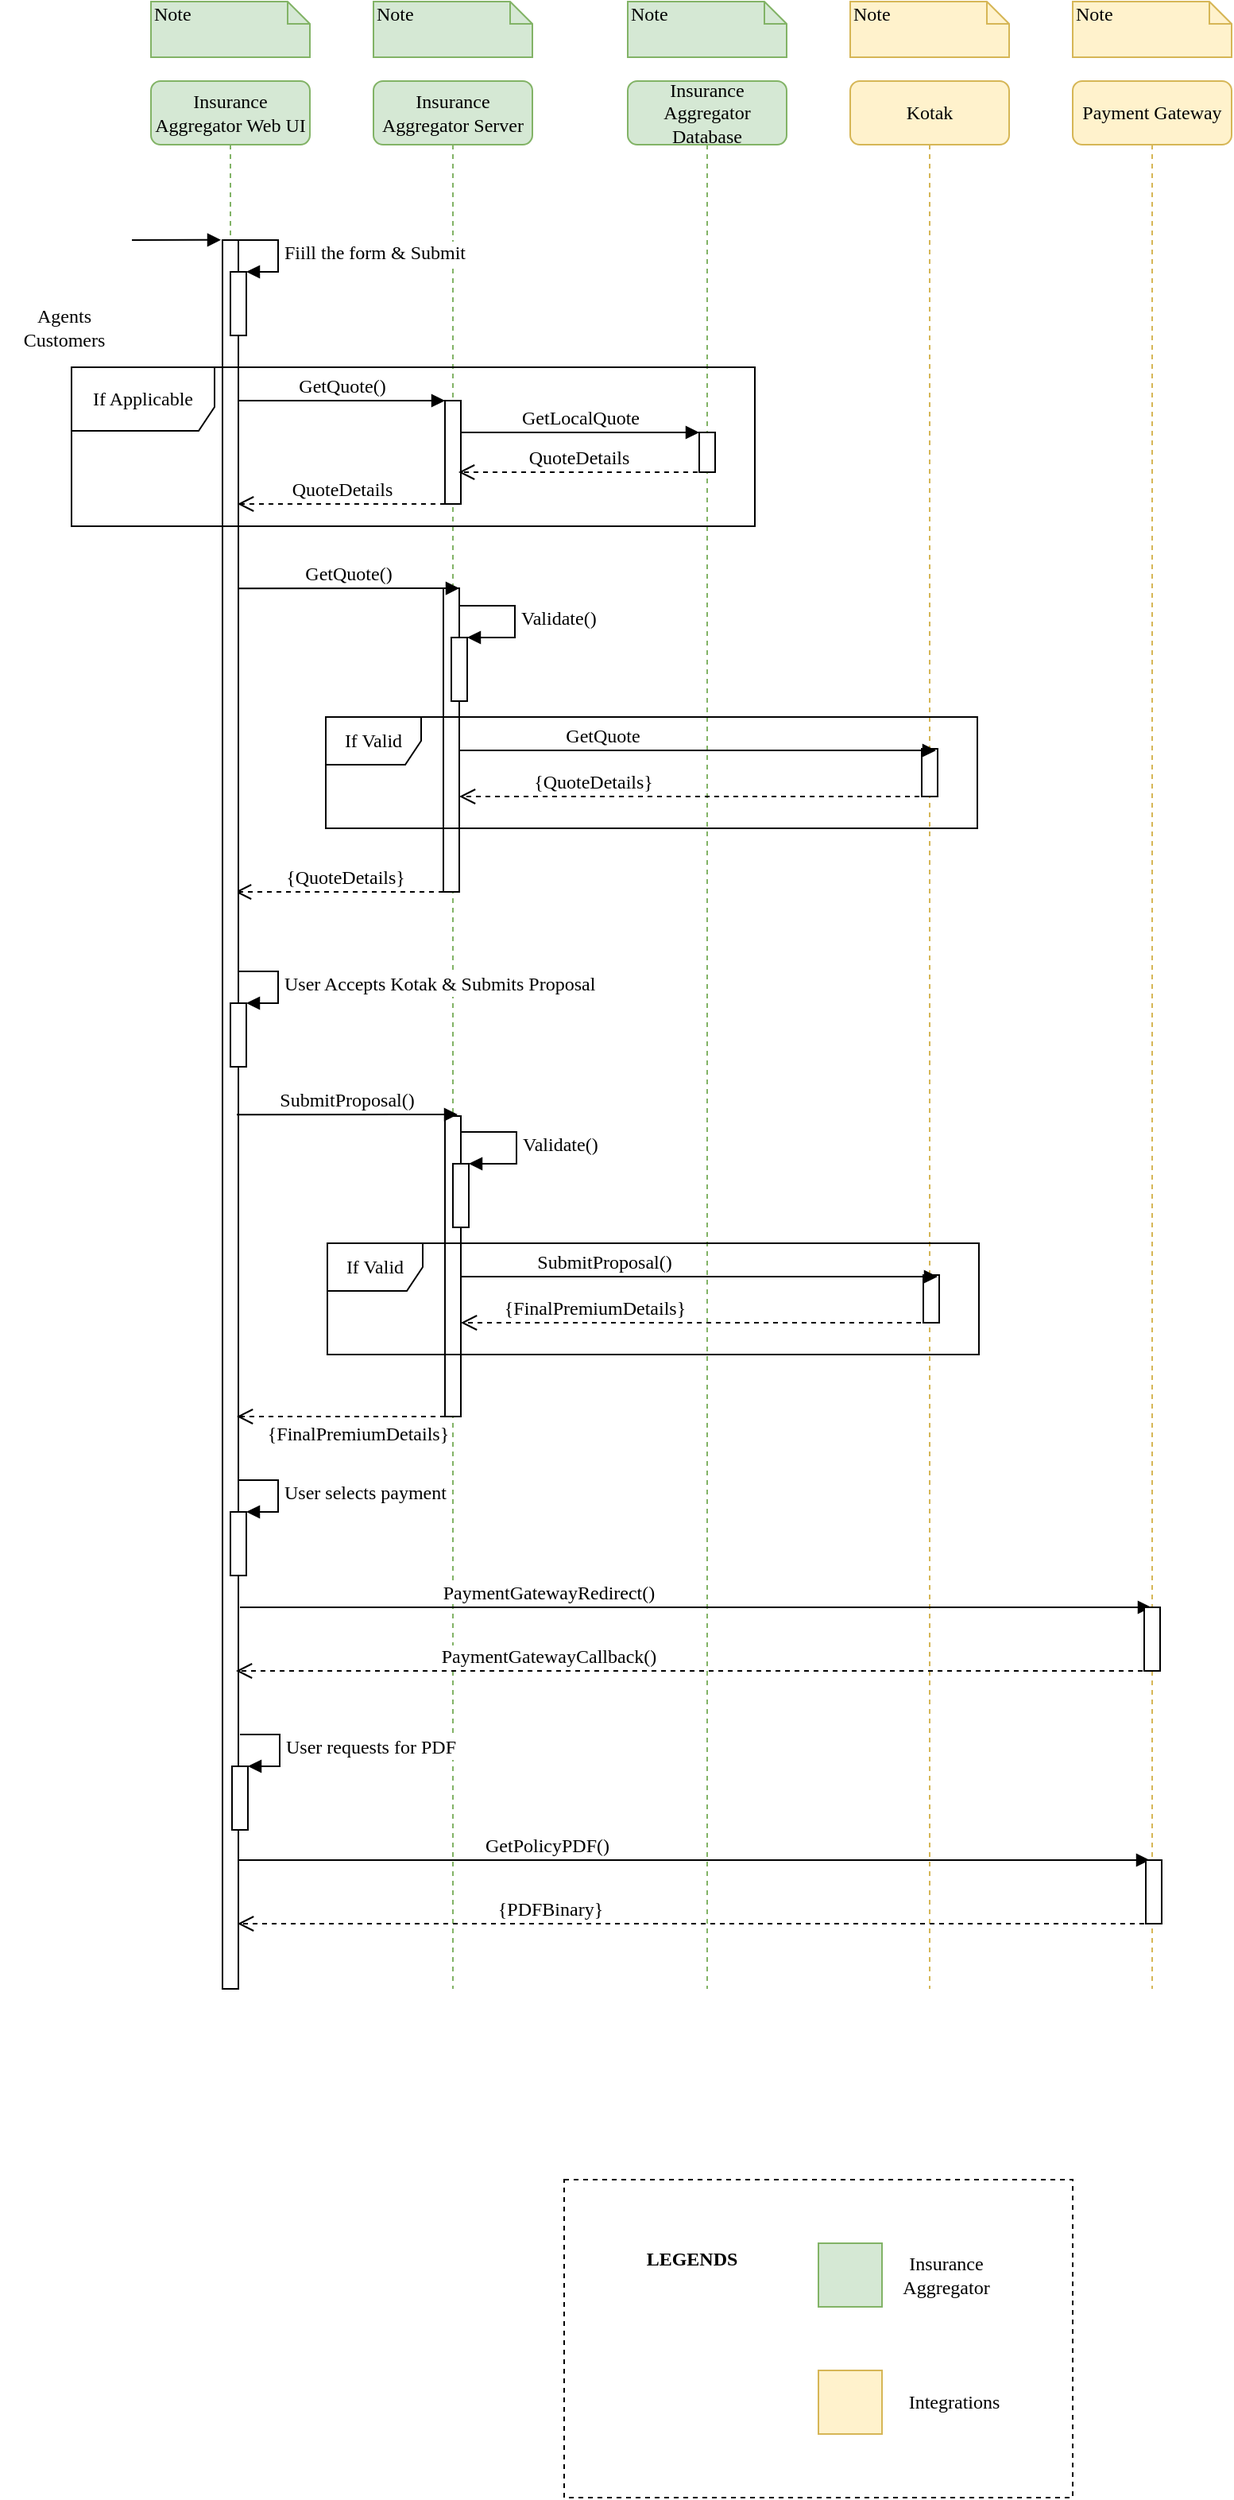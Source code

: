 <mxfile version="13.1.3" type="github">
  <diagram name="Page-1" id="13e1069c-82ec-6db2-03f1-153e76fe0fe0">
    <mxGraphModel dx="868" dy="482" grid="1" gridSize="10" guides="1" tooltips="1" connect="1" arrows="1" fold="1" page="1" pageScale="1" pageWidth="1100" pageHeight="850" background="#ffffff" math="0" shadow="0">
      <root>
        <mxCell id="0" />
        <mxCell id="1" parent="0" />
        <mxCell id="PVZVwCT5q8L5BoTcehdO-79" value="" style="rounded=0;whiteSpace=wrap;html=1;dashed=1;" vertex="1" parent="1">
          <mxGeometry x="360" y="1400" width="320" height="200" as="geometry" />
        </mxCell>
        <mxCell id="PVZVwCT5q8L5BoTcehdO-46" value="&lt;font style=&quot;font-size: 12px&quot; face=&quot;Verdana&quot;&gt;{QuoteDetails}&lt;/font&gt;" style="html=1;verticalAlign=bottom;endArrow=open;dashed=1;endSize=8;" edge="1" parent="1">
          <mxGeometry relative="1" as="geometry">
            <mxPoint x="290" y="590" as="sourcePoint" />
            <mxPoint x="153" y="590" as="targetPoint" />
          </mxGeometry>
        </mxCell>
        <mxCell id="7baba1c4bc27f4b0-2" value="Insurance Aggregator Server" style="shape=umlLifeline;perimeter=lifelinePerimeter;whiteSpace=wrap;html=1;container=1;collapsible=0;recursiveResize=0;outlineConnect=0;rounded=1;shadow=0;comic=0;labelBackgroundColor=none;strokeWidth=1;fontFamily=Verdana;fontSize=12;align=center;fillColor=#d5e8d4;strokeColor=#82b366;" parent="1" vertex="1">
          <mxGeometry x="240" y="80" width="100" height="1200" as="geometry" />
        </mxCell>
        <mxCell id="7baba1c4bc27f4b0-10" value="" style="html=1;points=[];perimeter=orthogonalPerimeter;rounded=0;shadow=0;comic=0;labelBackgroundColor=none;strokeWidth=1;fontFamily=Verdana;fontSize=12;align=center;" parent="7baba1c4bc27f4b0-2" vertex="1">
          <mxGeometry x="45" y="201" width="10" height="65" as="geometry" />
        </mxCell>
        <mxCell id="PVZVwCT5q8L5BoTcehdO-42" value="" style="html=1;points=[];perimeter=orthogonalPerimeter;rounded=0;shadow=0;comic=0;labelBackgroundColor=none;strokeWidth=1;fontFamily=Verdana;fontSize=12;align=center;" vertex="1" parent="7baba1c4bc27f4b0-2">
          <mxGeometry x="44" y="319" width="10" height="191" as="geometry" />
        </mxCell>
        <mxCell id="PVZVwCT5q8L5BoTcehdO-59" value="" style="html=1;points=[];perimeter=orthogonalPerimeter;" vertex="1" parent="7baba1c4bc27f4b0-2">
          <mxGeometry x="45" y="651" width="10" height="189" as="geometry" />
        </mxCell>
        <mxCell id="7baba1c4bc27f4b0-3" value="Insurance Aggregator Database" style="shape=umlLifeline;perimeter=lifelinePerimeter;whiteSpace=wrap;html=1;container=1;collapsible=0;recursiveResize=0;outlineConnect=0;rounded=1;shadow=0;comic=0;labelBackgroundColor=none;strokeWidth=1;fontFamily=Verdana;fontSize=12;align=center;fillColor=#d5e8d4;strokeColor=#82b366;" parent="1" vertex="1">
          <mxGeometry x="400" y="80" width="100" height="1200" as="geometry" />
        </mxCell>
        <mxCell id="7baba1c4bc27f4b0-13" value="" style="html=1;points=[];perimeter=orthogonalPerimeter;rounded=0;shadow=0;comic=0;labelBackgroundColor=none;strokeWidth=1;fontFamily=Verdana;fontSize=12;align=center;" parent="7baba1c4bc27f4b0-3" vertex="1">
          <mxGeometry x="45" y="221" width="10" height="25" as="geometry" />
        </mxCell>
        <mxCell id="7baba1c4bc27f4b0-4" value="Kotak" style="shape=umlLifeline;perimeter=lifelinePerimeter;whiteSpace=wrap;html=1;container=1;collapsible=0;recursiveResize=0;outlineConnect=0;rounded=1;shadow=0;comic=0;labelBackgroundColor=none;strokeWidth=1;fontFamily=Verdana;fontSize=12;align=center;fillColor=#fff2cc;strokeColor=#d6b656;" parent="1" vertex="1">
          <mxGeometry x="540" y="80" width="100" height="1200" as="geometry" />
        </mxCell>
        <mxCell id="PVZVwCT5q8L5BoTcehdO-47" value="" style="html=1;points=[];perimeter=orthogonalPerimeter;" vertex="1" parent="7baba1c4bc27f4b0-4">
          <mxGeometry x="45" y="420" width="10" height="30" as="geometry" />
        </mxCell>
        <mxCell id="7baba1c4bc27f4b0-5" value="Payment Gateway" style="shape=umlLifeline;perimeter=lifelinePerimeter;whiteSpace=wrap;html=1;container=1;collapsible=0;recursiveResize=0;outlineConnect=0;rounded=1;shadow=0;comic=0;labelBackgroundColor=none;strokeWidth=1;fontFamily=Verdana;fontSize=12;align=center;fillColor=#fff2cc;strokeColor=#d6b656;" parent="1" vertex="1">
          <mxGeometry x="680" y="80" width="100" height="1200" as="geometry" />
        </mxCell>
        <mxCell id="7baba1c4bc27f4b0-8" value="Insurance Aggregator Web UI" style="shape=umlLifeline;perimeter=lifelinePerimeter;whiteSpace=wrap;html=1;container=1;collapsible=0;recursiveResize=0;outlineConnect=0;rounded=1;shadow=0;comic=0;labelBackgroundColor=none;strokeWidth=1;fontFamily=Verdana;fontSize=12;align=center;fillColor=#d5e8d4;strokeColor=#82b366;" parent="1" vertex="1">
          <mxGeometry x="100" y="80" width="100" height="1200" as="geometry" />
        </mxCell>
        <mxCell id="7baba1c4bc27f4b0-9" value="" style="html=1;points=[];perimeter=orthogonalPerimeter;rounded=0;shadow=0;comic=0;labelBackgroundColor=none;strokeWidth=1;fontFamily=Verdana;fontSize=12;align=center;" parent="7baba1c4bc27f4b0-8" vertex="1">
          <mxGeometry x="45" y="100" width="10" height="1100" as="geometry" />
        </mxCell>
        <mxCell id="PVZVwCT5q8L5BoTcehdO-37" value="" style="html=1;points=[];perimeter=orthogonalPerimeter;" vertex="1" parent="7baba1c4bc27f4b0-8">
          <mxGeometry x="50" y="120" width="10" height="40" as="geometry" />
        </mxCell>
        <mxCell id="PVZVwCT5q8L5BoTcehdO-38" value="&lt;font style=&quot;font-size: 12px&quot; face=&quot;Verdana&quot;&gt;Fiill the form &amp;amp; Submit&lt;/font&gt;" style="edgeStyle=orthogonalEdgeStyle;html=1;align=left;spacingLeft=2;endArrow=block;rounded=0;entryX=1;entryY=0;" edge="1" target="PVZVwCT5q8L5BoTcehdO-37" parent="7baba1c4bc27f4b0-8">
          <mxGeometry relative="1" as="geometry">
            <mxPoint x="55" y="100" as="sourcePoint" />
            <Array as="points">
              <mxPoint x="80" y="100" />
            </Array>
          </mxGeometry>
        </mxCell>
        <mxCell id="PVZVwCT5q8L5BoTcehdO-60" value="" style="html=1;points=[];perimeter=orthogonalPerimeter;" vertex="1" parent="7baba1c4bc27f4b0-8">
          <mxGeometry x="50" y="580" width="10" height="40" as="geometry" />
        </mxCell>
        <mxCell id="PVZVwCT5q8L5BoTcehdO-61" value="&lt;font face=&quot;Verdana&quot; style=&quot;font-size: 12px&quot;&gt;User Accepts Kotak &amp;amp; Submits Proposal&lt;/font&gt;" style="edgeStyle=orthogonalEdgeStyle;html=1;align=left;spacingLeft=2;endArrow=block;rounded=0;entryX=1;entryY=0;" edge="1" target="PVZVwCT5q8L5BoTcehdO-60" parent="7baba1c4bc27f4b0-8">
          <mxGeometry relative="1" as="geometry">
            <mxPoint x="55" y="560" as="sourcePoint" />
            <Array as="points">
              <mxPoint x="80" y="560" />
            </Array>
          </mxGeometry>
        </mxCell>
        <mxCell id="PVZVwCT5q8L5BoTcehdO-62" value="" style="html=1;points=[];perimeter=orthogonalPerimeter;" vertex="1" parent="7baba1c4bc27f4b0-8">
          <mxGeometry x="50" y="900" width="10" height="40" as="geometry" />
        </mxCell>
        <mxCell id="PVZVwCT5q8L5BoTcehdO-63" value="&lt;font face=&quot;Verdana&quot; style=&quot;font-size: 12px&quot;&gt;User selects payment&lt;/font&gt;" style="edgeStyle=orthogonalEdgeStyle;html=1;align=left;spacingLeft=2;endArrow=block;rounded=0;entryX=1;entryY=0;" edge="1" target="PVZVwCT5q8L5BoTcehdO-62" parent="7baba1c4bc27f4b0-8">
          <mxGeometry relative="1" as="geometry">
            <mxPoint x="55" y="880" as="sourcePoint" />
            <Array as="points">
              <mxPoint x="80" y="880" />
            </Array>
          </mxGeometry>
        </mxCell>
        <mxCell id="PVZVwCT5q8L5BoTcehdO-66" value="" style="shape=image;html=1;verticalAlign=top;verticalLabelPosition=bottom;labelBackgroundColor=#ffffff;imageAspect=0;aspect=fixed;image=https://cdn2.iconfinder.com/data/icons/pinpoint-action/48/redirect-128.png" vertex="1" parent="7baba1c4bc27f4b0-8">
          <mxGeometry x="35" y="946" width="30" height="30" as="geometry" />
        </mxCell>
        <mxCell id="7baba1c4bc27f4b0-11" value="GetQuote()" style="html=1;verticalAlign=bottom;endArrow=block;entryX=0;entryY=0;labelBackgroundColor=none;fontFamily=Verdana;fontSize=12;edgeStyle=elbowEdgeStyle;elbow=vertical;" parent="1" target="7baba1c4bc27f4b0-10" edge="1">
          <mxGeometry relative="1" as="geometry">
            <mxPoint x="155" y="281" as="sourcePoint" />
          </mxGeometry>
        </mxCell>
        <mxCell id="7baba1c4bc27f4b0-14" value="GetLocalQuote" style="html=1;verticalAlign=bottom;endArrow=block;entryX=0;entryY=0;labelBackgroundColor=none;fontFamily=Verdana;fontSize=12;edgeStyle=elbowEdgeStyle;elbow=vertical;" parent="1" source="7baba1c4bc27f4b0-10" target="7baba1c4bc27f4b0-13" edge="1">
          <mxGeometry relative="1" as="geometry">
            <mxPoint x="370" y="301" as="sourcePoint" />
          </mxGeometry>
        </mxCell>
        <mxCell id="7baba1c4bc27f4b0-40" value="Note" style="shape=note;whiteSpace=wrap;html=1;size=14;verticalAlign=top;align=left;spacingTop=-6;rounded=0;shadow=0;comic=0;labelBackgroundColor=none;strokeWidth=1;fontFamily=Verdana;fontSize=12;fillColor=#d5e8d4;strokeColor=#82b366;" parent="1" vertex="1">
          <mxGeometry x="100" y="30" width="100" height="35" as="geometry" />
        </mxCell>
        <mxCell id="7baba1c4bc27f4b0-41" value="Note" style="shape=note;whiteSpace=wrap;html=1;size=14;verticalAlign=top;align=left;spacingTop=-6;rounded=0;shadow=0;comic=0;labelBackgroundColor=none;strokeWidth=1;fontFamily=Verdana;fontSize=12;fillColor=#d5e8d4;strokeColor=#82b366;" parent="1" vertex="1">
          <mxGeometry x="240" y="30" width="100" height="35" as="geometry" />
        </mxCell>
        <mxCell id="7baba1c4bc27f4b0-42" value="Note" style="shape=note;whiteSpace=wrap;html=1;size=14;verticalAlign=top;align=left;spacingTop=-6;rounded=0;shadow=0;comic=0;labelBackgroundColor=none;strokeWidth=1;fontFamily=Verdana;fontSize=12;fillColor=#d5e8d4;strokeColor=#82b366;" parent="1" vertex="1">
          <mxGeometry x="400" y="30" width="100" height="35" as="geometry" />
        </mxCell>
        <mxCell id="7baba1c4bc27f4b0-43" value="Note" style="shape=note;whiteSpace=wrap;html=1;size=14;verticalAlign=top;align=left;spacingTop=-6;rounded=0;shadow=0;comic=0;labelBackgroundColor=none;strokeWidth=1;fontFamily=Verdana;fontSize=12;fillColor=#fff2cc;strokeColor=#d6b656;" parent="1" vertex="1">
          <mxGeometry x="540" y="30" width="100" height="35" as="geometry" />
        </mxCell>
        <mxCell id="7baba1c4bc27f4b0-44" value="Note" style="shape=note;whiteSpace=wrap;html=1;size=14;verticalAlign=top;align=left;spacingTop=-6;rounded=0;shadow=0;comic=0;labelBackgroundColor=none;strokeWidth=1;fontFamily=Verdana;fontSize=12;fillColor=#fff2cc;strokeColor=#d6b656;" parent="1" vertex="1">
          <mxGeometry x="680" y="30" width="100" height="35" as="geometry" />
        </mxCell>
        <mxCell id="PVZVwCT5q8L5BoTcehdO-6" value="" style="shape=image;html=1;verticalAlign=top;verticalLabelPosition=bottom;labelBackgroundColor=#ffffff;imageAspect=0;aspect=fixed;image=https://cdn4.iconfinder.com/data/icons/ionicons/512/icon-person-stalker-128.png" vertex="1" parent="1">
          <mxGeometry x="10" y="142" width="78" height="78" as="geometry" />
        </mxCell>
        <mxCell id="PVZVwCT5q8L5BoTcehdO-7" value="&lt;font face=&quot;Verdana&quot;&gt;Agents&lt;br&gt;Customers&lt;/font&gt;" style="text;html=1;align=center;verticalAlign=middle;resizable=0;points=[];autosize=1;" vertex="1" parent="1">
          <mxGeometry x="5" y="220" width="80" height="30" as="geometry" />
        </mxCell>
        <mxCell id="PVZVwCT5q8L5BoTcehdO-8" value="" style="html=1;verticalAlign=bottom;endArrow=block;entryX=-0.1;entryY=0.002;entryDx=0;entryDy=0;entryPerimeter=0;" edge="1" parent="1">
          <mxGeometry width="80" relative="1" as="geometry">
            <mxPoint x="88" y="179.951" as="sourcePoint" />
            <mxPoint x="144" y="179.88" as="targetPoint" />
          </mxGeometry>
        </mxCell>
        <mxCell id="PVZVwCT5q8L5BoTcehdO-39" value="&lt;font style=&quot;font-size: 12px&quot; face=&quot;Verdana&quot;&gt;QuoteDetails&lt;/font&gt;" style="html=1;verticalAlign=bottom;endArrow=open;dashed=1;endSize=8;" edge="1" parent="1">
          <mxGeometry relative="1" as="geometry">
            <mxPoint x="444" y="326" as="sourcePoint" />
            <mxPoint x="293.5" y="326" as="targetPoint" />
          </mxGeometry>
        </mxCell>
        <mxCell id="PVZVwCT5q8L5BoTcehdO-40" value="&lt;font style=&quot;font-size: 12px&quot; face=&quot;Verdana&quot;&gt;QuoteDetails&lt;/font&gt;" style="html=1;verticalAlign=bottom;endArrow=open;dashed=1;endSize=8;" edge="1" parent="1">
          <mxGeometry relative="1" as="geometry">
            <mxPoint x="285" y="346" as="sourcePoint" />
            <mxPoint x="154.5" y="346" as="targetPoint" />
          </mxGeometry>
        </mxCell>
        <mxCell id="PVZVwCT5q8L5BoTcehdO-43" value="GetQuote()" style="html=1;verticalAlign=bottom;endArrow=block;entryX=0;entryY=0;labelBackgroundColor=none;fontFamily=Verdana;fontSize=12;edgeStyle=elbowEdgeStyle;elbow=vertical;exitX=0.5;exitY=0.498;exitDx=0;exitDy=0;exitPerimeter=0;" edge="1" parent="1">
          <mxGeometry relative="1" as="geometry">
            <mxPoint x="155" y="399.12" as="sourcePoint" />
            <mxPoint x="294" y="399" as="targetPoint" />
          </mxGeometry>
        </mxCell>
        <mxCell id="PVZVwCT5q8L5BoTcehdO-44" value="GetQuote" style="html=1;verticalAlign=bottom;endArrow=block;entryX=0.5;entryY=0.584;labelBackgroundColor=none;fontFamily=Verdana;fontSize=12;edgeStyle=elbowEdgeStyle;elbow=vertical;entryDx=0;entryDy=0;entryPerimeter=0;" edge="1" parent="1">
          <mxGeometry x="1" y="210" relative="1" as="geometry">
            <mxPoint x="294" y="501" as="sourcePoint" />
            <mxPoint x="594" y="500.72" as="targetPoint" />
            <mxPoint as="offset" />
          </mxGeometry>
        </mxCell>
        <mxCell id="PVZVwCT5q8L5BoTcehdO-45" value="&lt;font style=&quot;font-size: 12px&quot; face=&quot;Verdana&quot;&gt;{QuoteDetails}&lt;/font&gt;" style="html=1;verticalAlign=bottom;endArrow=open;dashed=1;endSize=8;" edge="1" parent="1">
          <mxGeometry x="0.435" relative="1" as="geometry">
            <mxPoint x="589.5" y="530" as="sourcePoint" />
            <mxPoint x="294" y="530" as="targetPoint" />
            <mxPoint as="offset" />
          </mxGeometry>
        </mxCell>
        <mxCell id="PVZVwCT5q8L5BoTcehdO-41" value="&lt;font face=&quot;Verdana&quot;&gt;If Applicable&lt;/font&gt;" style="shape=umlFrame;whiteSpace=wrap;html=1;width=90;height=40;" vertex="1" parent="1">
          <mxGeometry x="50" y="260" width="430" height="100" as="geometry" />
        </mxCell>
        <mxCell id="PVZVwCT5q8L5BoTcehdO-48" value="" style="html=1;points=[];perimeter=orthogonalPerimeter;" vertex="1" parent="1">
          <mxGeometry x="289" y="430" width="10" height="40" as="geometry" />
        </mxCell>
        <mxCell id="PVZVwCT5q8L5BoTcehdO-49" value="&lt;font face=&quot;Verdana&quot; style=&quot;font-size: 12px&quot;&gt;Validate()&lt;/font&gt;" style="edgeStyle=orthogonalEdgeStyle;html=1;align=left;spacingLeft=2;endArrow=block;rounded=0;entryX=1;entryY=0;" edge="1" target="PVZVwCT5q8L5BoTcehdO-48" parent="1" source="PVZVwCT5q8L5BoTcehdO-42">
          <mxGeometry relative="1" as="geometry">
            <mxPoint x="304" y="410" as="sourcePoint" />
            <Array as="points">
              <mxPoint x="329" y="410" />
              <mxPoint x="329" y="430" />
            </Array>
          </mxGeometry>
        </mxCell>
        <mxCell id="PVZVwCT5q8L5BoTcehdO-51" value="&lt;span style=&quot;font-family: &amp;#34;verdana&amp;#34; ; font-size: 12px&quot;&gt;{FinalPremiumDetails}&lt;/span&gt;" style="html=1;verticalAlign=bottom;endArrow=open;dashed=1;endSize=8;" edge="1" parent="1">
          <mxGeometry x="-0.11" y="20" relative="1" as="geometry">
            <mxPoint x="291" y="920" as="sourcePoint" />
            <mxPoint x="154" y="920" as="targetPoint" />
            <mxPoint as="offset" />
          </mxGeometry>
        </mxCell>
        <mxCell id="PVZVwCT5q8L5BoTcehdO-52" value="" style="html=1;points=[];perimeter=orthogonalPerimeter;" vertex="1" parent="1">
          <mxGeometry x="586" y="831" width="10" height="30" as="geometry" />
        </mxCell>
        <mxCell id="PVZVwCT5q8L5BoTcehdO-54" value="SubmitProposal()" style="html=1;verticalAlign=bottom;endArrow=block;entryX=0.5;entryY=0.584;labelBackgroundColor=none;fontFamily=Verdana;fontSize=12;edgeStyle=elbowEdgeStyle;elbow=vertical;entryDx=0;entryDy=0;entryPerimeter=0;" edge="1" parent="1">
          <mxGeometry x="1" y="210" relative="1" as="geometry">
            <mxPoint x="295" y="832" as="sourcePoint" />
            <mxPoint x="595" y="831.72" as="targetPoint" />
            <mxPoint as="offset" />
          </mxGeometry>
        </mxCell>
        <mxCell id="PVZVwCT5q8L5BoTcehdO-55" value="&lt;font style=&quot;font-size: 12px&quot; face=&quot;Verdana&quot;&gt;{FinalPremiumDetails}&lt;/font&gt;" style="html=1;verticalAlign=bottom;endArrow=open;dashed=1;endSize=8;" edge="1" parent="1">
          <mxGeometry x="0.435" relative="1" as="geometry">
            <mxPoint x="590.5" y="861" as="sourcePoint" />
            <mxPoint x="295" y="861" as="targetPoint" />
            <mxPoint as="offset" />
          </mxGeometry>
        </mxCell>
        <mxCell id="PVZVwCT5q8L5BoTcehdO-56" value="" style="html=1;points=[];perimeter=orthogonalPerimeter;" vertex="1" parent="1">
          <mxGeometry x="290" y="761" width="10" height="40" as="geometry" />
        </mxCell>
        <mxCell id="PVZVwCT5q8L5BoTcehdO-57" value="&lt;font face=&quot;Verdana&quot; style=&quot;font-size: 12px&quot;&gt;Validate()&lt;/font&gt;" style="edgeStyle=orthogonalEdgeStyle;html=1;align=left;spacingLeft=2;endArrow=block;rounded=0;entryX=1;entryY=0;" edge="1" parent="1" target="PVZVwCT5q8L5BoTcehdO-56">
          <mxGeometry relative="1" as="geometry">
            <mxPoint x="295" y="741" as="sourcePoint" />
            <Array as="points">
              <mxPoint x="330" y="741" />
              <mxPoint x="330" y="761" />
            </Array>
          </mxGeometry>
        </mxCell>
        <mxCell id="PVZVwCT5q8L5BoTcehdO-53" value="SubmitProposal()" style="html=1;verticalAlign=bottom;endArrow=block;entryX=0;entryY=0;labelBackgroundColor=none;fontFamily=Verdana;fontSize=12;edgeStyle=elbowEdgeStyle;elbow=vertical;exitX=0.5;exitY=0.498;exitDx=0;exitDy=0;exitPerimeter=0;" edge="1" parent="1">
          <mxGeometry relative="1" as="geometry">
            <mxPoint x="154" y="730.12" as="sourcePoint" />
            <mxPoint x="293" y="730" as="targetPoint" />
          </mxGeometry>
        </mxCell>
        <mxCell id="PVZVwCT5q8L5BoTcehdO-58" value="&lt;font face=&quot;Verdana&quot;&gt;If Valid&lt;/font&gt;" style="shape=umlFrame;whiteSpace=wrap;html=1;" vertex="1" parent="1">
          <mxGeometry x="211" y="811" width="410" height="70" as="geometry" />
        </mxCell>
        <mxCell id="PVZVwCT5q8L5BoTcehdO-50" value="&lt;font face=&quot;Verdana&quot;&gt;If Valid&lt;/font&gt;" style="shape=umlFrame;whiteSpace=wrap;html=1;" vertex="1" parent="1">
          <mxGeometry x="210" y="480" width="410" height="70" as="geometry" />
        </mxCell>
        <mxCell id="PVZVwCT5q8L5BoTcehdO-64" value="&lt;font face=&quot;Verdana&quot; style=&quot;font-size: 12px&quot;&gt;PaymentGatewayRedirect()&lt;/font&gt;" style="html=1;verticalAlign=bottom;endArrow=block;" edge="1" parent="1" target="7baba1c4bc27f4b0-5">
          <mxGeometry x="-0.324" width="80" relative="1" as="geometry">
            <mxPoint x="156" y="1040" as="sourcePoint" />
            <mxPoint x="436" y="1040" as="targetPoint" />
            <mxPoint as="offset" />
          </mxGeometry>
        </mxCell>
        <mxCell id="PVZVwCT5q8L5BoTcehdO-65" value="" style="html=1;points=[];perimeter=orthogonalPerimeter;" vertex="1" parent="1">
          <mxGeometry x="725" y="1040" width="10" height="40" as="geometry" />
        </mxCell>
        <mxCell id="PVZVwCT5q8L5BoTcehdO-67" value="&lt;font face=&quot;Verdana&quot; style=&quot;font-size: 12px&quot;&gt;PaymentGatewayCallback()&lt;/font&gt;" style="html=1;verticalAlign=bottom;endArrow=open;dashed=1;endSize=8;exitX=0.1;exitY=0.925;exitDx=0;exitDy=0;exitPerimeter=0;" edge="1" parent="1">
          <mxGeometry x="0.318" relative="1" as="geometry">
            <mxPoint x="730" y="1080" as="sourcePoint" />
            <mxPoint x="153.5" y="1080" as="targetPoint" />
            <mxPoint as="offset" />
          </mxGeometry>
        </mxCell>
        <mxCell id="PVZVwCT5q8L5BoTcehdO-69" value="&lt;font face=&quot;Verdana&quot; style=&quot;font-size: 12px&quot;&gt;GetPolicyPDF()&lt;/font&gt;" style="html=1;verticalAlign=bottom;endArrow=block;" edge="1" parent="1">
          <mxGeometry x="-0.324" width="80" relative="1" as="geometry">
            <mxPoint x="155" y="1199" as="sourcePoint" />
            <mxPoint x="728.5" y="1199" as="targetPoint" />
            <mxPoint as="offset" />
          </mxGeometry>
        </mxCell>
        <mxCell id="PVZVwCT5q8L5BoTcehdO-70" value="" style="html=1;points=[];perimeter=orthogonalPerimeter;" vertex="1" parent="1">
          <mxGeometry x="726" y="1199" width="10" height="40" as="geometry" />
        </mxCell>
        <mxCell id="PVZVwCT5q8L5BoTcehdO-71" value="&lt;font face=&quot;Verdana&quot; style=&quot;font-size: 12px&quot;&gt;{PDFBinary}&lt;/font&gt;" style="html=1;verticalAlign=bottom;endArrow=open;dashed=1;endSize=8;exitX=0.1;exitY=0.925;exitDx=0;exitDy=0;exitPerimeter=0;" edge="1" parent="1">
          <mxGeometry x="0.318" relative="1" as="geometry">
            <mxPoint x="731" y="1239" as="sourcePoint" />
            <mxPoint x="154.5" y="1239" as="targetPoint" />
            <mxPoint as="offset" />
          </mxGeometry>
        </mxCell>
        <mxCell id="PVZVwCT5q8L5BoTcehdO-72" value="" style="html=1;points=[];perimeter=orthogonalPerimeter;" vertex="1" parent="1">
          <mxGeometry x="151" y="1140" width="10" height="40" as="geometry" />
        </mxCell>
        <mxCell id="PVZVwCT5q8L5BoTcehdO-73" value="&lt;font style=&quot;font-size: 12px&quot; face=&quot;Verdana&quot;&gt;User requests for PDF&lt;/font&gt;" style="edgeStyle=orthogonalEdgeStyle;html=1;align=left;spacingLeft=2;endArrow=block;rounded=0;entryX=1;entryY=0;" edge="1" target="PVZVwCT5q8L5BoTcehdO-72" parent="1">
          <mxGeometry relative="1" as="geometry">
            <mxPoint x="156" y="1120" as="sourcePoint" />
            <Array as="points">
              <mxPoint x="181" y="1120" />
            </Array>
          </mxGeometry>
        </mxCell>
        <mxCell id="PVZVwCT5q8L5BoTcehdO-74" value="&lt;font face=&quot;Verdana&quot;&gt;&lt;b&gt;LEGENDS&lt;/b&gt;&lt;/font&gt;" style="text;html=1;align=center;verticalAlign=middle;resizable=0;points=[];autosize=1;" vertex="1" parent="1">
          <mxGeometry x="400" y="1440" width="80" height="20" as="geometry" />
        </mxCell>
        <mxCell id="PVZVwCT5q8L5BoTcehdO-75" value="" style="whiteSpace=wrap;html=1;aspect=fixed;fillColor=#d5e8d4;strokeColor=#82b366;" vertex="1" parent="1">
          <mxGeometry x="520" y="1440" width="40" height="40" as="geometry" />
        </mxCell>
        <mxCell id="PVZVwCT5q8L5BoTcehdO-76" value="" style="whiteSpace=wrap;html=1;aspect=fixed;fillColor=#fff2cc;strokeColor=#d6b656;" vertex="1" parent="1">
          <mxGeometry x="520" y="1520" width="40" height="40" as="geometry" />
        </mxCell>
        <mxCell id="PVZVwCT5q8L5BoTcehdO-77" value="&lt;font face=&quot;Verdana&quot;&gt;Insurance&lt;br&gt;Aggregator&lt;/font&gt;" style="text;html=1;align=center;verticalAlign=middle;resizable=0;points=[];autosize=1;" vertex="1" parent="1">
          <mxGeometry x="560" y="1445" width="80" height="30" as="geometry" />
        </mxCell>
        <mxCell id="PVZVwCT5q8L5BoTcehdO-78" value="&lt;font face=&quot;Verdana&quot;&gt;Integrations&lt;/font&gt;" style="text;html=1;align=center;verticalAlign=middle;resizable=0;points=[];autosize=1;" vertex="1" parent="1">
          <mxGeometry x="560" y="1530" width="90" height="20" as="geometry" />
        </mxCell>
      </root>
    </mxGraphModel>
  </diagram>
</mxfile>
